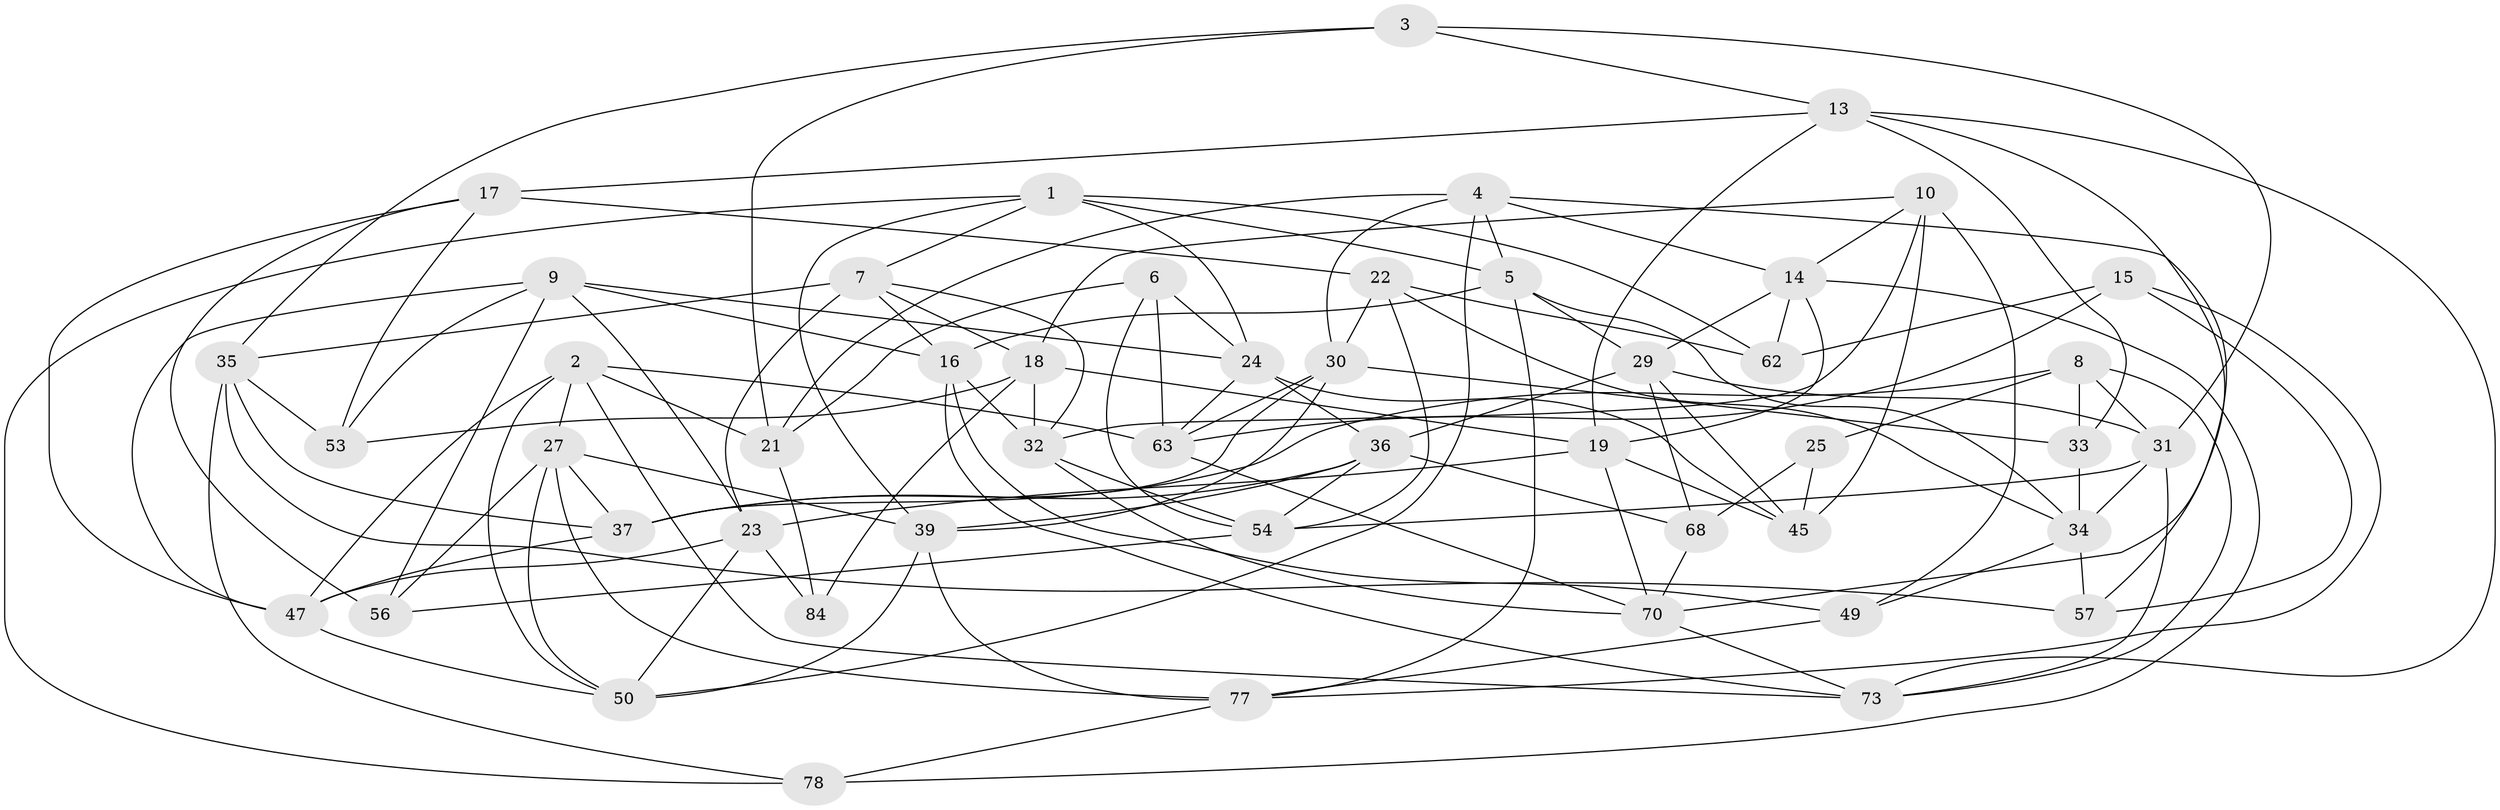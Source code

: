 // original degree distribution, {4: 1.0}
// Generated by graph-tools (version 1.1) at 2025/42/03/06/25 10:42:19]
// undirected, 49 vertices, 130 edges
graph export_dot {
graph [start="1"]
  node [color=gray90,style=filled];
  1 [super="+12"];
  2 [super="+43"];
  3;
  4 [super="+26"];
  5 [super="+71"];
  6;
  7 [super="+72"];
  8 [super="+11"];
  9 [super="+28"];
  10 [super="+55"];
  13 [super="+40"];
  14 [super="+81"];
  15;
  16 [super="+44"];
  17 [super="+46"];
  18 [super="+20"];
  19 [super="+48"];
  21 [super="+58"];
  22 [super="+74"];
  23 [super="+52"];
  24 [super="+69"];
  25;
  27 [super="+76"];
  29 [super="+42"];
  30 [super="+38"];
  31 [super="+65"];
  32 [super="+41"];
  33;
  34 [super="+83"];
  35 [super="+60"];
  36 [super="+61"];
  37 [super="+82"];
  39 [super="+66"];
  45 [super="+64"];
  47 [super="+79"];
  49;
  50 [super="+51"];
  53;
  54 [super="+59"];
  56;
  57;
  62;
  63 [super="+67"];
  68;
  70 [super="+75"];
  73 [super="+80"];
  77 [super="+85"];
  78;
  84;
  1 -- 39;
  1 -- 7;
  1 -- 78;
  1 -- 24;
  1 -- 5;
  1 -- 62;
  2 -- 21;
  2 -- 63;
  2 -- 47;
  2 -- 73;
  2 -- 27;
  2 -- 50;
  3 -- 31;
  3 -- 13;
  3 -- 21;
  3 -- 35;
  4 -- 14;
  4 -- 57;
  4 -- 50;
  4 -- 5;
  4 -- 30;
  4 -- 21;
  5 -- 77;
  5 -- 16;
  5 -- 34;
  5 -- 29;
  6 -- 63;
  6 -- 24;
  6 -- 54;
  6 -- 21;
  7 -- 32;
  7 -- 18;
  7 -- 35;
  7 -- 23;
  7 -- 16;
  8 -- 37;
  8 -- 73;
  8 -- 25 [weight=2];
  8 -- 33;
  8 -- 31;
  9 -- 47;
  9 -- 53;
  9 -- 16;
  9 -- 56;
  9 -- 23;
  9 -- 24;
  10 -- 45 [weight=2];
  10 -- 32;
  10 -- 14;
  10 -- 49;
  10 -- 18;
  13 -- 19;
  13 -- 73;
  13 -- 33;
  13 -- 17;
  13 -- 70;
  14 -- 62;
  14 -- 19;
  14 -- 29;
  14 -- 78;
  15 -- 77;
  15 -- 63;
  15 -- 57;
  15 -- 62;
  16 -- 49;
  16 -- 73;
  16 -- 32;
  17 -- 53;
  17 -- 56;
  17 -- 22 [weight=2];
  17 -- 47;
  18 -- 84;
  18 -- 19;
  18 -- 53;
  18 -- 32;
  19 -- 45;
  19 -- 23;
  19 -- 70;
  21 -- 84 [weight=2];
  22 -- 62;
  22 -- 54;
  22 -- 34;
  22 -- 30;
  23 -- 47;
  23 -- 50;
  23 -- 84;
  24 -- 45;
  24 -- 36;
  24 -- 63;
  25 -- 45;
  25 -- 68;
  27 -- 56;
  27 -- 77;
  27 -- 39;
  27 -- 50;
  27 -- 37;
  29 -- 68;
  29 -- 31;
  29 -- 45;
  29 -- 36;
  30 -- 33;
  30 -- 37;
  30 -- 63;
  30 -- 39;
  31 -- 34;
  31 -- 73;
  31 -- 54;
  32 -- 54;
  32 -- 70;
  33 -- 34;
  34 -- 57;
  34 -- 49;
  35 -- 57;
  35 -- 53;
  35 -- 78;
  35 -- 37;
  36 -- 39;
  36 -- 54;
  36 -- 37;
  36 -- 68;
  37 -- 47;
  39 -- 50;
  39 -- 77;
  47 -- 50;
  49 -- 77;
  54 -- 56;
  63 -- 70;
  68 -- 70;
  70 -- 73;
  77 -- 78;
}
